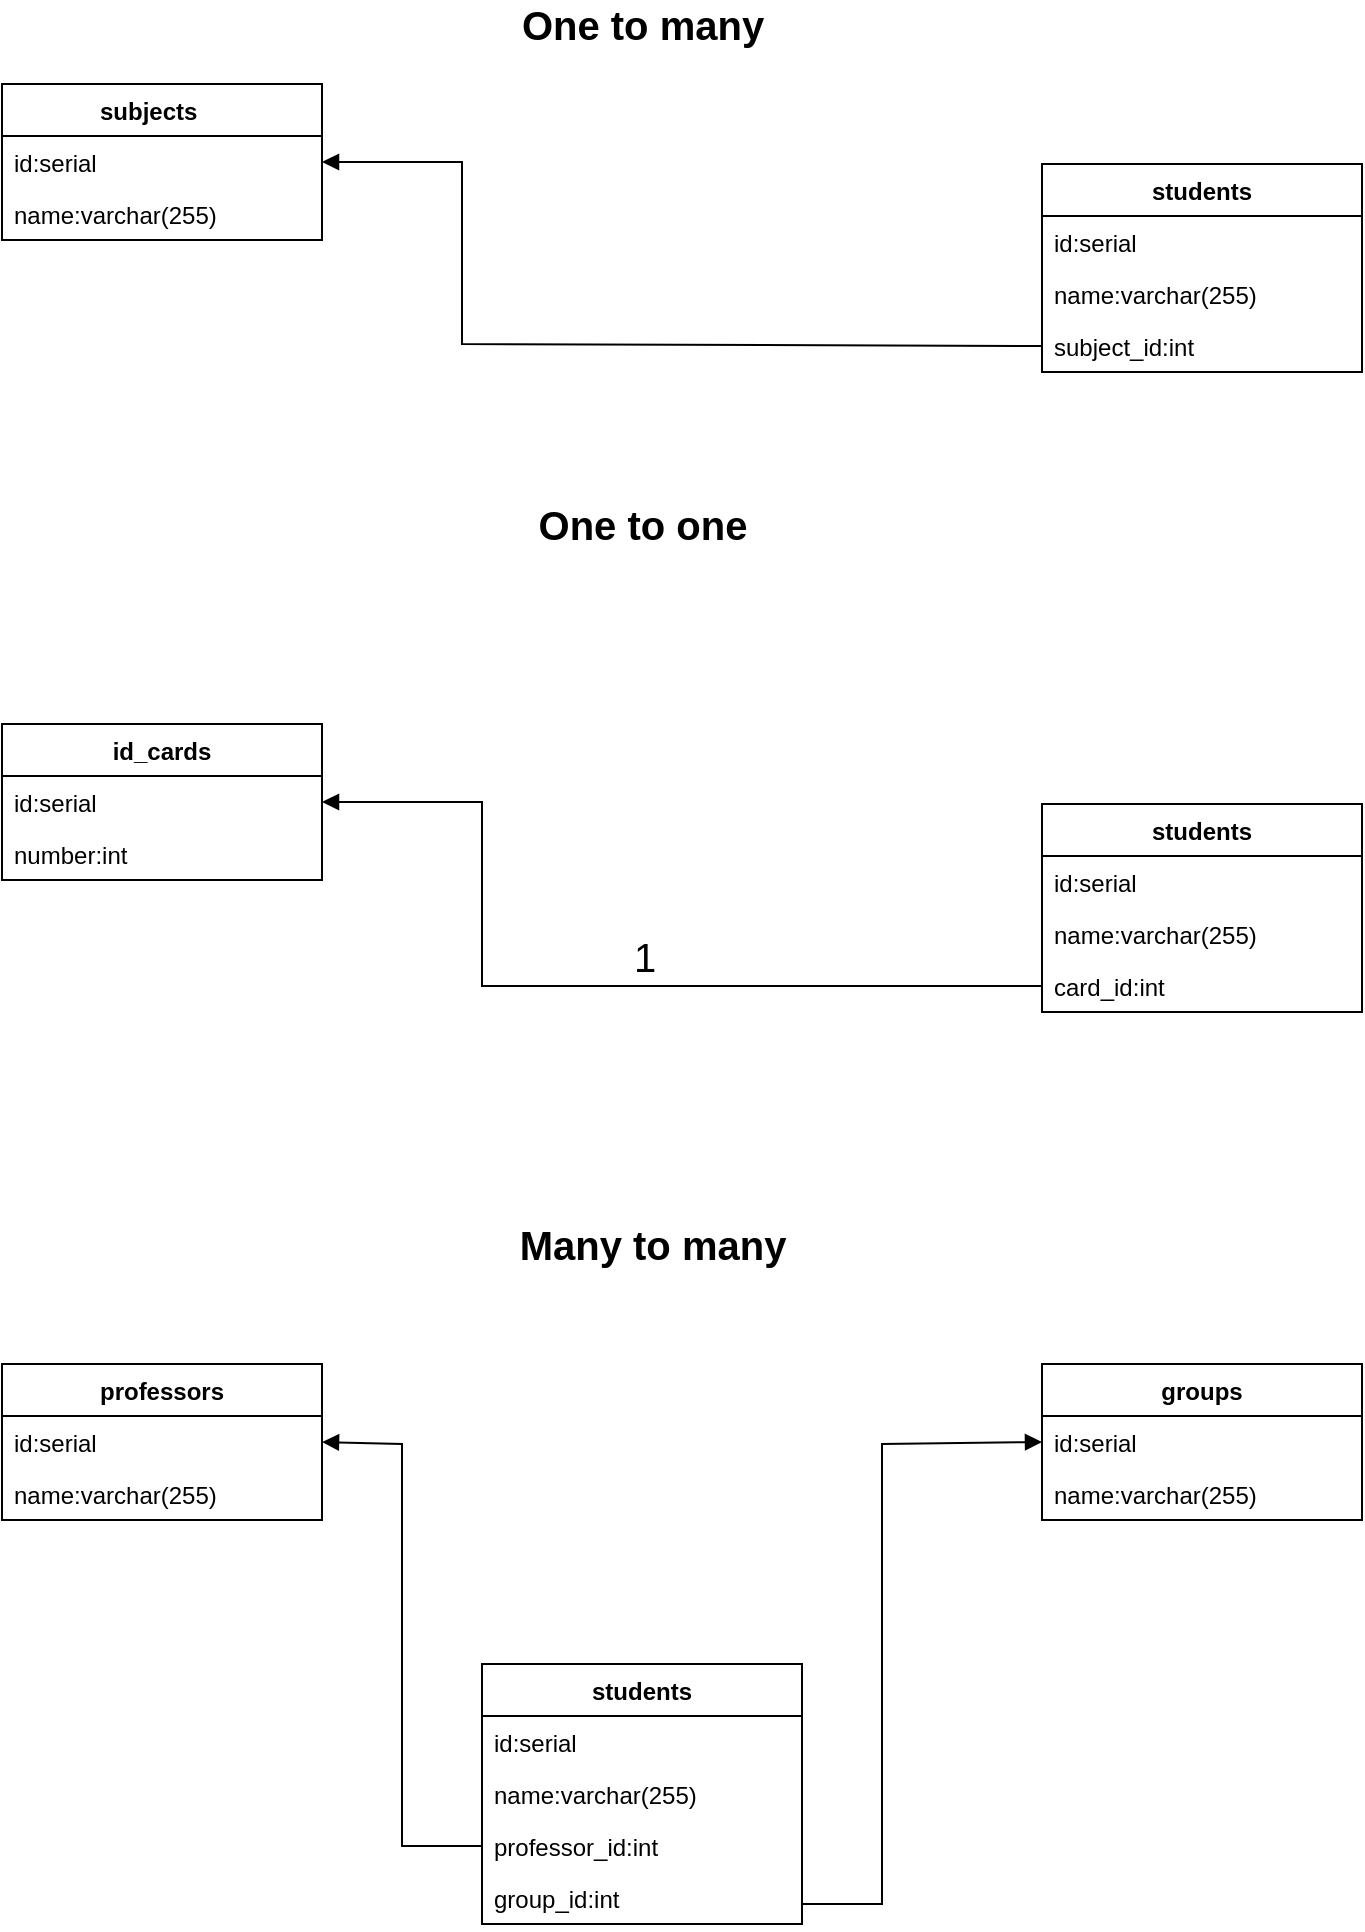 <mxfile version="16.5.6" type="device"><diagram id="oQEF6bEDRkOJDHODJBlb" name="Page-1"><mxGraphModel dx="1422" dy="752" grid="1" gridSize="10" guides="1" tooltips="1" connect="1" arrows="1" fold="1" page="1" pageScale="1" pageWidth="827" pageHeight="1169" math="0" shadow="0"><root><mxCell id="0"/><mxCell id="1" parent="0"/><mxCell id="L44aBFRpsh1iiQsGkiz6-1" value="subjects    " style="swimlane;fontStyle=1;align=center;verticalAlign=top;childLayout=stackLayout;horizontal=1;startSize=26;horizontalStack=0;resizeParent=1;resizeParentMax=0;resizeLast=0;collapsible=1;marginBottom=0;" vertex="1" parent="1"><mxGeometry x="80" y="80" width="160" height="78" as="geometry"/></mxCell><mxCell id="L44aBFRpsh1iiQsGkiz6-2" value="id:serial   &#xA;&#xA;" style="text;strokeColor=none;fillColor=none;align=left;verticalAlign=top;spacingLeft=4;spacingRight=4;overflow=hidden;rotatable=0;points=[[0,0.5],[1,0.5]];portConstraint=eastwest;" vertex="1" parent="L44aBFRpsh1iiQsGkiz6-1"><mxGeometry y="26" width="160" height="26" as="geometry"/></mxCell><mxCell id="L44aBFRpsh1iiQsGkiz6-5" value="name:varchar(255)" style="text;strokeColor=none;fillColor=none;align=left;verticalAlign=top;spacingLeft=4;spacingRight=4;overflow=hidden;rotatable=0;points=[[0,0.5],[1,0.5]];portConstraint=eastwest;" vertex="1" parent="L44aBFRpsh1iiQsGkiz6-1"><mxGeometry y="52" width="160" height="26" as="geometry"/></mxCell><mxCell id="L44aBFRpsh1iiQsGkiz6-6" value="students" style="swimlane;fontStyle=1;align=center;verticalAlign=top;childLayout=stackLayout;horizontal=1;startSize=26;horizontalStack=0;resizeParent=1;resizeParentMax=0;resizeLast=0;collapsible=1;marginBottom=0;" vertex="1" parent="1"><mxGeometry x="600" y="120" width="160" height="104" as="geometry"/></mxCell><mxCell id="L44aBFRpsh1iiQsGkiz6-7" value="id:serial   &#xA;&#xA;" style="text;strokeColor=none;fillColor=none;align=left;verticalAlign=top;spacingLeft=4;spacingRight=4;overflow=hidden;rotatable=0;points=[[0,0.5],[1,0.5]];portConstraint=eastwest;" vertex="1" parent="L44aBFRpsh1iiQsGkiz6-6"><mxGeometry y="26" width="160" height="26" as="geometry"/></mxCell><mxCell id="L44aBFRpsh1iiQsGkiz6-8" value="name:varchar(255)" style="text;strokeColor=none;fillColor=none;align=left;verticalAlign=top;spacingLeft=4;spacingRight=4;overflow=hidden;rotatable=0;points=[[0,0.5],[1,0.5]];portConstraint=eastwest;" vertex="1" parent="L44aBFRpsh1iiQsGkiz6-6"><mxGeometry y="52" width="160" height="26" as="geometry"/></mxCell><mxCell id="L44aBFRpsh1iiQsGkiz6-9" value="subject_id:int" style="text;strokeColor=none;fillColor=none;align=left;verticalAlign=top;spacingLeft=4;spacingRight=4;overflow=hidden;rotatable=0;points=[[0,0.5],[1,0.5]];portConstraint=eastwest;" vertex="1" parent="L44aBFRpsh1iiQsGkiz6-6"><mxGeometry y="78" width="160" height="26" as="geometry"/></mxCell><mxCell id="L44aBFRpsh1iiQsGkiz6-10" value="" style="html=1;verticalAlign=bottom;endArrow=block;rounded=0;entryX=1;entryY=0.5;entryDx=0;entryDy=0;exitX=0;exitY=0.5;exitDx=0;exitDy=0;" edge="1" parent="1" source="L44aBFRpsh1iiQsGkiz6-9" target="L44aBFRpsh1iiQsGkiz6-2"><mxGeometry width="80" relative="1" as="geometry"><mxPoint x="290" y="280" as="sourcePoint"/><mxPoint x="370" y="280" as="targetPoint"/><Array as="points"><mxPoint x="310" y="210"/><mxPoint x="310" y="119"/></Array></mxGeometry></mxCell><mxCell id="L44aBFRpsh1iiQsGkiz6-12" value="&lt;b&gt;&lt;font style=&quot;font-size: 20px&quot;&gt;One to many&lt;/font&gt;&lt;/b&gt;" style="text;html=1;align=center;verticalAlign=middle;resizable=0;points=[];autosize=1;strokeColor=none;fillColor=none;" vertex="1" parent="1"><mxGeometry x="330" y="40" width="140" height="20" as="geometry"/></mxCell><mxCell id="L44aBFRpsh1iiQsGkiz6-13" value="id_cards" style="swimlane;fontStyle=1;align=center;verticalAlign=top;childLayout=stackLayout;horizontal=1;startSize=26;horizontalStack=0;resizeParent=1;resizeParentMax=0;resizeLast=0;collapsible=1;marginBottom=0;" vertex="1" parent="1"><mxGeometry x="80" y="400" width="160" height="78" as="geometry"/></mxCell><mxCell id="L44aBFRpsh1iiQsGkiz6-14" value="id:serial   &#xA;&#xA;" style="text;strokeColor=none;fillColor=none;align=left;verticalAlign=top;spacingLeft=4;spacingRight=4;overflow=hidden;rotatable=0;points=[[0,0.5],[1,0.5]];portConstraint=eastwest;" vertex="1" parent="L44aBFRpsh1iiQsGkiz6-13"><mxGeometry y="26" width="160" height="26" as="geometry"/></mxCell><mxCell id="L44aBFRpsh1iiQsGkiz6-15" value="number:int" style="text;strokeColor=none;fillColor=none;align=left;verticalAlign=top;spacingLeft=4;spacingRight=4;overflow=hidden;rotatable=0;points=[[0,0.5],[1,0.5]];portConstraint=eastwest;" vertex="1" parent="L44aBFRpsh1iiQsGkiz6-13"><mxGeometry y="52" width="160" height="26" as="geometry"/></mxCell><mxCell id="L44aBFRpsh1iiQsGkiz6-16" value="students" style="swimlane;fontStyle=1;align=center;verticalAlign=top;childLayout=stackLayout;horizontal=1;startSize=26;horizontalStack=0;resizeParent=1;resizeParentMax=0;resizeLast=0;collapsible=1;marginBottom=0;" vertex="1" parent="1"><mxGeometry x="600" y="440" width="160" height="104" as="geometry"/></mxCell><mxCell id="L44aBFRpsh1iiQsGkiz6-17" value="id:serial   &#xA;&#xA;" style="text;strokeColor=none;fillColor=none;align=left;verticalAlign=top;spacingLeft=4;spacingRight=4;overflow=hidden;rotatable=0;points=[[0,0.5],[1,0.5]];portConstraint=eastwest;" vertex="1" parent="L44aBFRpsh1iiQsGkiz6-16"><mxGeometry y="26" width="160" height="26" as="geometry"/></mxCell><mxCell id="L44aBFRpsh1iiQsGkiz6-18" value="name:varchar(255)" style="text;strokeColor=none;fillColor=none;align=left;verticalAlign=top;spacingLeft=4;spacingRight=4;overflow=hidden;rotatable=0;points=[[0,0.5],[1,0.5]];portConstraint=eastwest;" vertex="1" parent="L44aBFRpsh1iiQsGkiz6-16"><mxGeometry y="52" width="160" height="26" as="geometry"/></mxCell><mxCell id="L44aBFRpsh1iiQsGkiz6-19" value="card_id:int" style="text;strokeColor=none;fillColor=none;align=left;verticalAlign=top;spacingLeft=4;spacingRight=4;overflow=hidden;rotatable=0;points=[[0,0.5],[1,0.5]];portConstraint=eastwest;" vertex="1" parent="L44aBFRpsh1iiQsGkiz6-16"><mxGeometry y="78" width="160" height="26" as="geometry"/></mxCell><mxCell id="L44aBFRpsh1iiQsGkiz6-20" value="1" style="html=1;verticalAlign=bottom;endArrow=block;rounded=0;fontSize=20;exitX=0;exitY=0.5;exitDx=0;exitDy=0;entryX=1;entryY=0.5;entryDx=0;entryDy=0;" edge="1" parent="1" source="L44aBFRpsh1iiQsGkiz6-19" target="L44aBFRpsh1iiQsGkiz6-14"><mxGeometry x="-0.119" width="80" relative="1" as="geometry"><mxPoint x="250" y="560" as="sourcePoint"/><mxPoint x="330" y="560" as="targetPoint"/><Array as="points"><mxPoint x="320" y="531"/><mxPoint x="320" y="439"/></Array><mxPoint as="offset"/></mxGeometry></mxCell><mxCell id="L44aBFRpsh1iiQsGkiz6-21" value="&lt;div&gt;&lt;b&gt;&lt;font style=&quot;font-size: 20px&quot;&gt;One to one&lt;/font&gt;&lt;/b&gt;&lt;/div&gt;" style="text;html=1;align=center;verticalAlign=middle;resizable=0;points=[];autosize=1;strokeColor=none;fillColor=none;" vertex="1" parent="1"><mxGeometry x="340" y="290" width="120" height="20" as="geometry"/></mxCell><mxCell id="L44aBFRpsh1iiQsGkiz6-22" value="&lt;div&gt;&lt;b&gt;&lt;font style=&quot;font-size: 20px&quot;&gt;Many to many&lt;/font&gt;&lt;/b&gt;&lt;/div&gt;" style="text;html=1;align=center;verticalAlign=middle;resizable=0;points=[];autosize=1;strokeColor=none;fillColor=none;" vertex="1" parent="1"><mxGeometry x="330" y="650" width="150" height="20" as="geometry"/></mxCell><mxCell id="L44aBFRpsh1iiQsGkiz6-23" value="professors" style="swimlane;fontStyle=1;align=center;verticalAlign=top;childLayout=stackLayout;horizontal=1;startSize=26;horizontalStack=0;resizeParent=1;resizeParentMax=0;resizeLast=0;collapsible=1;marginBottom=0;" vertex="1" parent="1"><mxGeometry x="80" y="720" width="160" height="78" as="geometry"/></mxCell><mxCell id="L44aBFRpsh1iiQsGkiz6-24" value="id:serial   &#xA;&#xA;" style="text;strokeColor=none;fillColor=none;align=left;verticalAlign=top;spacingLeft=4;spacingRight=4;overflow=hidden;rotatable=0;points=[[0,0.5],[1,0.5]];portConstraint=eastwest;" vertex="1" parent="L44aBFRpsh1iiQsGkiz6-23"><mxGeometry y="26" width="160" height="26" as="geometry"/></mxCell><mxCell id="L44aBFRpsh1iiQsGkiz6-25" value="name:varchar(255)" style="text;strokeColor=none;fillColor=none;align=left;verticalAlign=top;spacingLeft=4;spacingRight=4;overflow=hidden;rotatable=0;points=[[0,0.5],[1,0.5]];portConstraint=eastwest;" vertex="1" parent="L44aBFRpsh1iiQsGkiz6-23"><mxGeometry y="52" width="160" height="26" as="geometry"/></mxCell><mxCell id="L44aBFRpsh1iiQsGkiz6-26" value="students" style="swimlane;fontStyle=1;align=center;verticalAlign=top;childLayout=stackLayout;horizontal=1;startSize=26;horizontalStack=0;resizeParent=1;resizeParentMax=0;resizeLast=0;collapsible=1;marginBottom=0;" vertex="1" parent="1"><mxGeometry x="320" y="870" width="160" height="130" as="geometry"/></mxCell><mxCell id="L44aBFRpsh1iiQsGkiz6-27" value="id:serial   &#xA;&#xA;" style="text;strokeColor=none;fillColor=none;align=left;verticalAlign=top;spacingLeft=4;spacingRight=4;overflow=hidden;rotatable=0;points=[[0,0.5],[1,0.5]];portConstraint=eastwest;" vertex="1" parent="L44aBFRpsh1iiQsGkiz6-26"><mxGeometry y="26" width="160" height="26" as="geometry"/></mxCell><mxCell id="L44aBFRpsh1iiQsGkiz6-28" value="name:varchar(255)" style="text;strokeColor=none;fillColor=none;align=left;verticalAlign=top;spacingLeft=4;spacingRight=4;overflow=hidden;rotatable=0;points=[[0,0.5],[1,0.5]];portConstraint=eastwest;" vertex="1" parent="L44aBFRpsh1iiQsGkiz6-26"><mxGeometry y="52" width="160" height="26" as="geometry"/></mxCell><mxCell id="L44aBFRpsh1iiQsGkiz6-29" value="professor_id:int" style="text;strokeColor=none;fillColor=none;align=left;verticalAlign=top;spacingLeft=4;spacingRight=4;overflow=hidden;rotatable=0;points=[[0,0.5],[1,0.5]];portConstraint=eastwest;" vertex="1" parent="L44aBFRpsh1iiQsGkiz6-26"><mxGeometry y="78" width="160" height="26" as="geometry"/></mxCell><mxCell id="L44aBFRpsh1iiQsGkiz6-35" value="group_id:int" style="text;strokeColor=none;fillColor=none;align=left;verticalAlign=top;spacingLeft=4;spacingRight=4;overflow=hidden;rotatable=0;points=[[0,0.5],[1,0.5]];portConstraint=eastwest;" vertex="1" parent="L44aBFRpsh1iiQsGkiz6-26"><mxGeometry y="104" width="160" height="26" as="geometry"/></mxCell><mxCell id="L44aBFRpsh1iiQsGkiz6-31" value="groups" style="swimlane;fontStyle=1;align=center;verticalAlign=top;childLayout=stackLayout;horizontal=1;startSize=26;horizontalStack=0;resizeParent=1;resizeParentMax=0;resizeLast=0;collapsible=1;marginBottom=0;" vertex="1" parent="1"><mxGeometry x="600" y="720" width="160" height="78" as="geometry"/></mxCell><mxCell id="L44aBFRpsh1iiQsGkiz6-32" value="id:serial   &#xA;&#xA;" style="text;strokeColor=none;fillColor=none;align=left;verticalAlign=top;spacingLeft=4;spacingRight=4;overflow=hidden;rotatable=0;points=[[0,0.5],[1,0.5]];portConstraint=eastwest;" vertex="1" parent="L44aBFRpsh1iiQsGkiz6-31"><mxGeometry y="26" width="160" height="26" as="geometry"/></mxCell><mxCell id="L44aBFRpsh1iiQsGkiz6-33" value="name:varchar(255)" style="text;strokeColor=none;fillColor=none;align=left;verticalAlign=top;spacingLeft=4;spacingRight=4;overflow=hidden;rotatable=0;points=[[0,0.5],[1,0.5]];portConstraint=eastwest;" vertex="1" parent="L44aBFRpsh1iiQsGkiz6-31"><mxGeometry y="52" width="160" height="26" as="geometry"/></mxCell><mxCell id="L44aBFRpsh1iiQsGkiz6-38" value="" style="html=1;verticalAlign=bottom;endArrow=block;rounded=0;entryX=1;entryY=0.5;entryDx=0;entryDy=0;exitX=0;exitY=0.5;exitDx=0;exitDy=0;" edge="1" parent="1" source="L44aBFRpsh1iiQsGkiz6-29" target="L44aBFRpsh1iiQsGkiz6-24"><mxGeometry width="80" relative="1" as="geometry"><mxPoint x="310" y="962" as="sourcePoint"/><mxPoint x="160" y="870" as="targetPoint"/><Array as="points"><mxPoint x="280" y="961"/><mxPoint x="280" y="760"/></Array></mxGeometry></mxCell><mxCell id="L44aBFRpsh1iiQsGkiz6-39" value="" style="html=1;verticalAlign=bottom;endArrow=block;rounded=0;entryX=0;entryY=0.5;entryDx=0;entryDy=0;" edge="1" parent="1" target="L44aBFRpsh1iiQsGkiz6-32"><mxGeometry width="80" relative="1" as="geometry"><mxPoint x="480" y="990" as="sourcePoint"/><mxPoint x="470" y="730" as="targetPoint"/><Array as="points"><mxPoint x="520" y="990"/><mxPoint x="520" y="760"/></Array></mxGeometry></mxCell></root></mxGraphModel></diagram></mxfile>